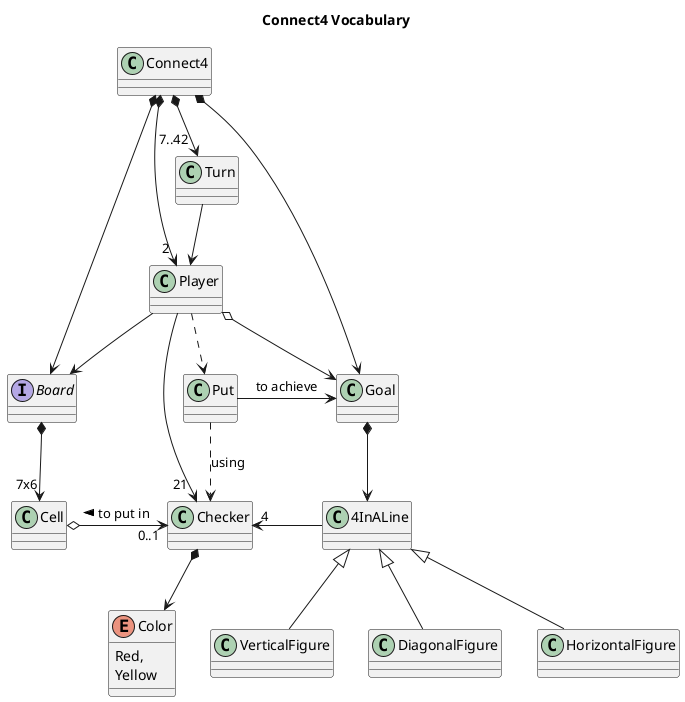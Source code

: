 @startuml connect4--vocabulary


title Connect4 Vocabulary

class Connect4
class Turn
class Player
interface Board
class Cell
class Checker
enum Color {
    Red,
    Yellow
}
class Put
class Goal
class 4InALine
class HorizontalFigure
class VerticalFigure
class DiagonalFigure

Connect4 *--> "2 " Player
Connect4 *--> "7..42 " Turn
Connect4 *-right-> Board
Connect4 *--> Goal

Turn --> Player
Player --> "21 " Checker
Player --> Board
Player o-down-> Goal
Player ..> Put

Board *-down-> "7x6" Cell
Cell o-right-> "0..1" Checker : to put in <

Checker *-down-> Color
Put ..> Checker : using
Put -right-> Goal : to achieve

Goal *--> 4InALine

4InALine -left-> "4" Checker
4InALine <|-down- HorizontalFigure
4InALine <|-down- VerticalFigure
4InALine <|-down- DiagonalFigure



@enduml


' diagram by Oscar Quintero and Borja Coll ;-)

